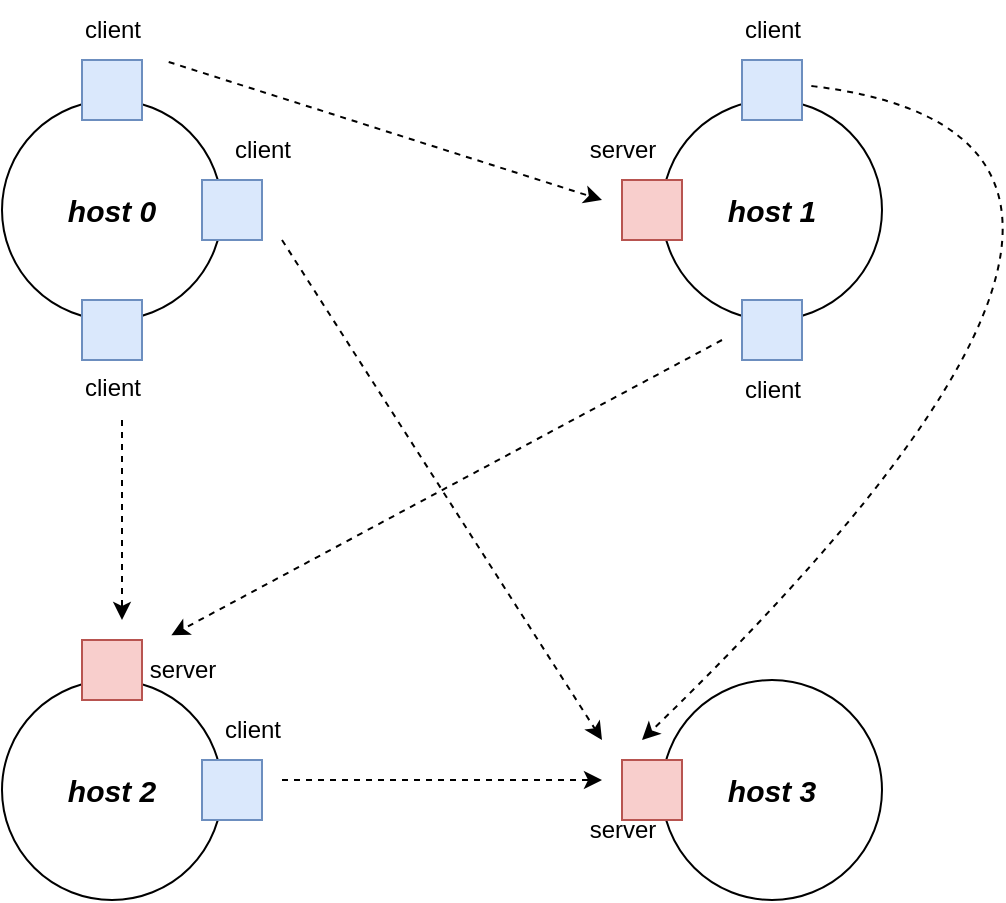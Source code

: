 <mxfile version="26.1.0">
  <diagram name="第 1 页" id="vnOvTNoHZiRQUDV2nkp7">
    <mxGraphModel dx="2074" dy="1147" grid="1" gridSize="10" guides="1" tooltips="1" connect="1" arrows="1" fold="1" page="1" pageScale="1" pageWidth="827" pageHeight="1169" math="0" shadow="0">
      <root>
        <mxCell id="0" />
        <mxCell id="1" parent="0" />
        <mxCell id="6KNllE35IhvV4aIikwxA-1" value="&lt;font style=&quot;font-size: 15px;&quot;&gt;&lt;i&gt;&lt;b&gt;host 0&lt;/b&gt;&lt;/i&gt;&lt;/font&gt;" style="ellipse;whiteSpace=wrap;html=1;aspect=fixed;" vertex="1" parent="1">
          <mxGeometry x="180" y="260" width="110" height="110" as="geometry" />
        </mxCell>
        <mxCell id="6KNllE35IhvV4aIikwxA-2" value="&lt;font style=&quot;font-size: 15px;&quot;&gt;&lt;i&gt;&lt;b&gt;host 1&lt;/b&gt;&lt;/i&gt;&lt;/font&gt;" style="ellipse;whiteSpace=wrap;html=1;aspect=fixed;" vertex="1" parent="1">
          <mxGeometry x="510" y="260" width="110" height="110" as="geometry" />
        </mxCell>
        <mxCell id="6KNllE35IhvV4aIikwxA-3" value="&lt;font style=&quot;font-size: 15px;&quot;&gt;&lt;i&gt;&lt;b&gt;host 2&lt;/b&gt;&lt;/i&gt;&lt;/font&gt;" style="ellipse;whiteSpace=wrap;html=1;aspect=fixed;" vertex="1" parent="1">
          <mxGeometry x="180" y="550" width="110" height="110" as="geometry" />
        </mxCell>
        <mxCell id="6KNllE35IhvV4aIikwxA-5" value="client" style="verticalLabelPosition=bottom;verticalAlign=top;html=1;shape=mxgraph.basic.rect;fillColor2=none;strokeWidth=1;size=0;indent=5;fillColor=#dae8fc;strokeColor=#6c8ebf;" vertex="1" parent="1">
          <mxGeometry x="220" y="360" width="30" height="30" as="geometry" />
        </mxCell>
        <mxCell id="6KNllE35IhvV4aIikwxA-6" value="" style="verticalLabelPosition=bottom;verticalAlign=top;html=1;shape=mxgraph.basic.rect;fillColor2=none;strokeWidth=1;size=0;indent=5;fillColor=#dae8fc;strokeColor=#6c8ebf;" vertex="1" parent="1">
          <mxGeometry x="280" y="300" width="30" height="30" as="geometry" />
        </mxCell>
        <mxCell id="6KNllE35IhvV4aIikwxA-7" value="" style="verticalLabelPosition=bottom;verticalAlign=top;html=1;shape=mxgraph.basic.rect;fillColor2=none;strokeWidth=1;size=0;indent=5;fillColor=#dae8fc;strokeColor=#6c8ebf;" vertex="1" parent="1">
          <mxGeometry x="220" y="240" width="30" height="30" as="geometry" />
        </mxCell>
        <mxCell id="6KNllE35IhvV4aIikwxA-8" value="" style="verticalLabelPosition=bottom;verticalAlign=top;html=1;shape=mxgraph.basic.rect;fillColor2=none;strokeWidth=1;size=0;indent=5;fillColor=#f8cecc;strokeColor=#b85450;" vertex="1" parent="1">
          <mxGeometry x="490" y="300" width="30" height="30" as="geometry" />
        </mxCell>
        <mxCell id="6KNllE35IhvV4aIikwxA-9" value="" style="verticalLabelPosition=bottom;verticalAlign=top;html=1;shape=mxgraph.basic.rect;fillColor2=none;strokeWidth=1;size=0;indent=5;fillColor=#dae8fc;strokeColor=#6c8ebf;" vertex="1" parent="1">
          <mxGeometry x="550" y="360" width="30" height="30" as="geometry" />
        </mxCell>
        <mxCell id="6KNllE35IhvV4aIikwxA-10" value="" style="verticalLabelPosition=bottom;verticalAlign=top;html=1;shape=mxgraph.basic.rect;fillColor2=none;strokeWidth=1;size=0;indent=5;fillColor=#f8cecc;strokeColor=#b85450;" vertex="1" parent="1">
          <mxGeometry x="220" y="530" width="30" height="30" as="geometry" />
        </mxCell>
        <mxCell id="6KNllE35IhvV4aIikwxA-11" value="client" style="text;html=1;align=center;verticalAlign=middle;resizable=0;points=[];autosize=1;strokeColor=none;fillColor=none;" vertex="1" parent="1">
          <mxGeometry x="210" y="210" width="50" height="30" as="geometry" />
        </mxCell>
        <mxCell id="6KNllE35IhvV4aIikwxA-12" value="client" style="text;html=1;align=center;verticalAlign=middle;resizable=0;points=[];autosize=1;strokeColor=none;fillColor=none;" vertex="1" parent="1">
          <mxGeometry x="285" y="270" width="50" height="30" as="geometry" />
        </mxCell>
        <mxCell id="6KNllE35IhvV4aIikwxA-13" value="" style="endArrow=classic;html=1;rounded=0;dashed=1;exitX=1.067;exitY=1.033;exitDx=0;exitDy=0;exitPerimeter=0;" edge="1" parent="1" source="6KNllE35IhvV4aIikwxA-11">
          <mxGeometry width="50" height="50" relative="1" as="geometry">
            <mxPoint x="390" y="490" as="sourcePoint" />
            <mxPoint x="480" y="310" as="targetPoint" />
          </mxGeometry>
        </mxCell>
        <mxCell id="6KNllE35IhvV4aIikwxA-14" value="server" style="text;html=1;align=center;verticalAlign=middle;resizable=0;points=[];autosize=1;strokeColor=none;fillColor=none;" vertex="1" parent="1">
          <mxGeometry x="460" y="270" width="60" height="30" as="geometry" />
        </mxCell>
        <mxCell id="6KNllE35IhvV4aIikwxA-15" value="" style="endArrow=classic;html=1;rounded=0;dashed=1;" edge="1" parent="1">
          <mxGeometry width="50" height="50" relative="1" as="geometry">
            <mxPoint x="240" y="420" as="sourcePoint" />
            <mxPoint x="240" y="520" as="targetPoint" />
          </mxGeometry>
        </mxCell>
        <mxCell id="6KNllE35IhvV4aIikwxA-16" value="server" style="text;html=1;align=center;verticalAlign=middle;resizable=0;points=[];autosize=1;strokeColor=none;fillColor=none;" vertex="1" parent="1">
          <mxGeometry x="240" y="530" width="60" height="30" as="geometry" />
        </mxCell>
        <mxCell id="6KNllE35IhvV4aIikwxA-17" value="&lt;font style=&quot;font-size: 15px;&quot;&gt;&lt;i&gt;&lt;b&gt;host 3&lt;/b&gt;&lt;/i&gt;&lt;/font&gt;" style="ellipse;whiteSpace=wrap;html=1;aspect=fixed;" vertex="1" parent="1">
          <mxGeometry x="510" y="550" width="110" height="110" as="geometry" />
        </mxCell>
        <mxCell id="6KNllE35IhvV4aIikwxA-18" value="" style="verticalLabelPosition=bottom;verticalAlign=top;html=1;shape=mxgraph.basic.rect;fillColor2=none;strokeWidth=1;size=0;indent=5;fillColor=#dae8fc;strokeColor=#6c8ebf;" vertex="1" parent="1">
          <mxGeometry x="550" y="240" width="30" height="30" as="geometry" />
        </mxCell>
        <mxCell id="6KNllE35IhvV4aIikwxA-19" value="client" style="text;html=1;align=center;verticalAlign=middle;resizable=0;points=[];autosize=1;strokeColor=none;fillColor=none;" vertex="1" parent="1">
          <mxGeometry x="540" y="210" width="50" height="30" as="geometry" />
        </mxCell>
        <mxCell id="6KNllE35IhvV4aIikwxA-22" value="client" style="text;html=1;align=center;verticalAlign=middle;resizable=0;points=[];autosize=1;strokeColor=none;fillColor=none;" vertex="1" parent="1">
          <mxGeometry x="540" y="390" width="50" height="30" as="geometry" />
        </mxCell>
        <mxCell id="6KNllE35IhvV4aIikwxA-23" value="" style="verticalLabelPosition=bottom;verticalAlign=top;html=1;shape=mxgraph.basic.rect;fillColor2=none;strokeWidth=1;size=0;indent=5;fillColor=#dae8fc;strokeColor=#6c8ebf;" vertex="1" parent="1">
          <mxGeometry x="280" y="590" width="30" height="30" as="geometry" />
        </mxCell>
        <mxCell id="6KNllE35IhvV4aIikwxA-24" value="client" style="text;html=1;align=center;verticalAlign=middle;resizable=0;points=[];autosize=1;strokeColor=none;fillColor=none;" vertex="1" parent="1">
          <mxGeometry x="280" y="560" width="50" height="30" as="geometry" />
        </mxCell>
        <mxCell id="6KNllE35IhvV4aIikwxA-25" value="" style="verticalLabelPosition=bottom;verticalAlign=top;html=1;shape=mxgraph.basic.rect;fillColor2=none;strokeWidth=1;size=0;indent=5;fillColor=#f8cecc;strokeColor=#b85450;" vertex="1" parent="1">
          <mxGeometry x="490" y="590" width="30" height="30" as="geometry" />
        </mxCell>
        <mxCell id="6KNllE35IhvV4aIikwxA-26" value="server" style="text;html=1;align=center;verticalAlign=middle;resizable=0;points=[];autosize=1;strokeColor=none;fillColor=none;" vertex="1" parent="1">
          <mxGeometry x="460" y="610" width="60" height="30" as="geometry" />
        </mxCell>
        <mxCell id="6KNllE35IhvV4aIikwxA-27" value="" style="endArrow=classic;html=1;rounded=0;dashed=1;" edge="1" parent="1">
          <mxGeometry width="50" height="50" relative="1" as="geometry">
            <mxPoint x="320" y="330" as="sourcePoint" />
            <mxPoint x="480" y="580" as="targetPoint" />
          </mxGeometry>
        </mxCell>
        <mxCell id="6KNllE35IhvV4aIikwxA-28" value="" style="endArrow=classic;html=1;rounded=0;dashed=1;curved=1;exitX=1.156;exitY=0.433;exitDx=0;exitDy=0;exitPerimeter=0;" edge="1" parent="1" source="6KNllE35IhvV4aIikwxA-18">
          <mxGeometry width="50" height="50" relative="1" as="geometry">
            <mxPoint x="540" y="250" as="sourcePoint" />
            <mxPoint x="500" y="580" as="targetPoint" />
            <Array as="points">
              <mxPoint x="810" y="280" />
            </Array>
          </mxGeometry>
        </mxCell>
        <mxCell id="6KNllE35IhvV4aIikwxA-29" value="" style="endArrow=classic;html=1;rounded=0;dashed=1;" edge="1" parent="1">
          <mxGeometry width="50" height="50" relative="1" as="geometry">
            <mxPoint x="320" y="600" as="sourcePoint" />
            <mxPoint x="480" y="600" as="targetPoint" />
          </mxGeometry>
        </mxCell>
        <mxCell id="6KNllE35IhvV4aIikwxA-30" value="" style="endArrow=classic;html=1;rounded=0;dashed=1;entryX=0.411;entryY=-0.078;entryDx=0;entryDy=0;entryPerimeter=0;" edge="1" parent="1" target="6KNllE35IhvV4aIikwxA-16">
          <mxGeometry width="50" height="50" relative="1" as="geometry">
            <mxPoint x="540" y="380" as="sourcePoint" />
            <mxPoint x="490" y="590" as="targetPoint" />
          </mxGeometry>
        </mxCell>
      </root>
    </mxGraphModel>
  </diagram>
</mxfile>
